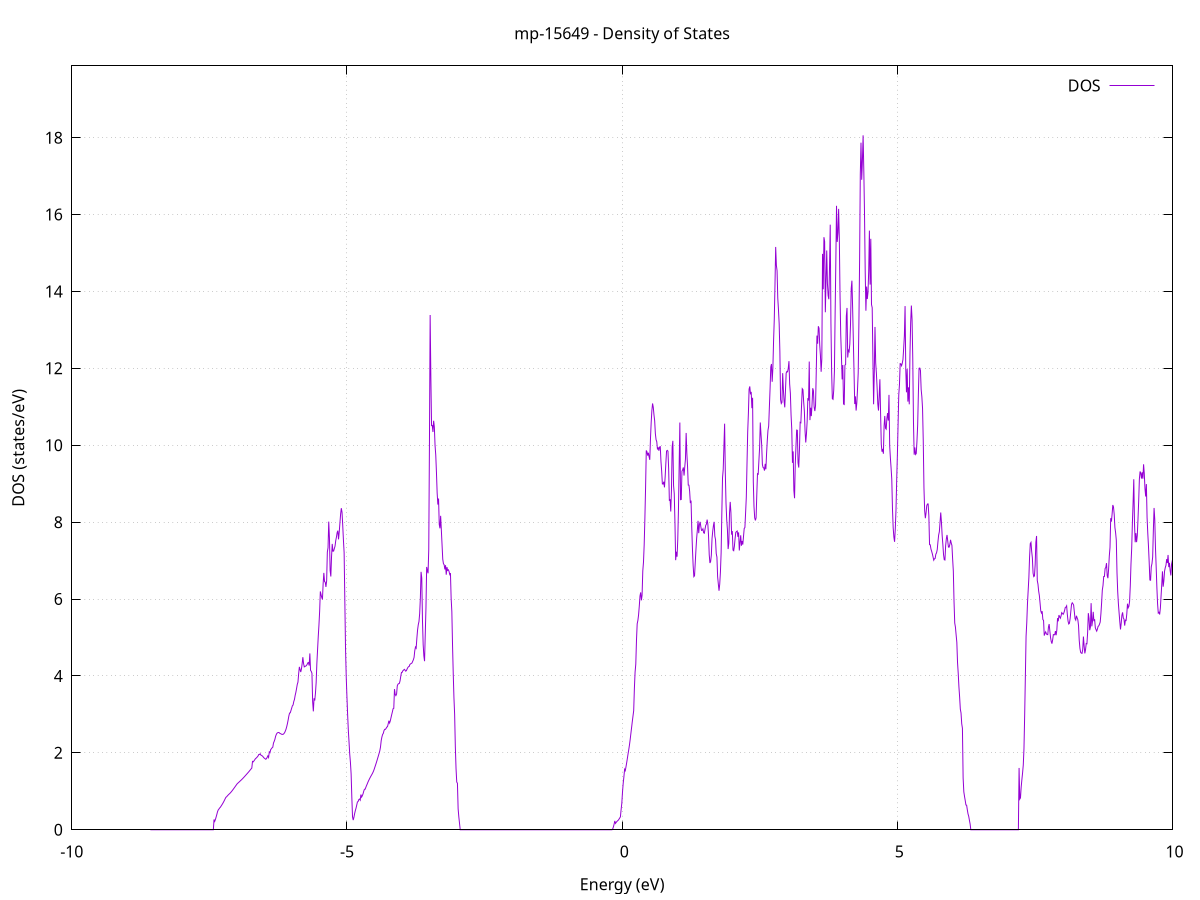 set title 'mp-15649 - Density of States'
set xlabel 'Energy (eV)'
set ylabel 'DOS (states/eV)'
set grid
set xrange [-10:10]
set yrange [0:19.866]
set xzeroaxis lt -1
set terminal png size 800,600
set output 'mp-15649_dos_gnuplot.png'
plot '-' using 1:2 with lines title 'DOS'
-8.572000 0.000000
-8.559300 0.000000
-8.546600 0.000000
-8.533900 0.000000
-8.521200 0.000000
-8.508500 0.000000
-8.495800 0.000000
-8.483100 0.000000
-8.470400 0.000000
-8.457600 0.000000
-8.444900 0.000000
-8.432200 0.000000
-8.419500 0.000000
-8.406800 0.000000
-8.394100 0.000000
-8.381400 0.000000
-8.368700 0.000000
-8.356000 0.000000
-8.343300 0.000000
-8.330600 0.000000
-8.317900 0.000000
-8.305100 0.000000
-8.292400 0.000000
-8.279700 0.000000
-8.267000 0.000000
-8.254300 0.000000
-8.241600 0.000000
-8.228900 0.000000
-8.216200 0.000000
-8.203500 0.000000
-8.190800 0.000000
-8.178100 0.000000
-8.165300 0.000000
-8.152600 0.000000
-8.139900 0.000000
-8.127200 0.000000
-8.114500 0.000000
-8.101800 0.000000
-8.089100 0.000000
-8.076400 0.000000
-8.063700 0.000000
-8.051000 0.000000
-8.038300 0.000000
-8.025500 0.000000
-8.012800 0.000000
-8.000100 0.000000
-7.987400 0.000000
-7.974700 0.000000
-7.962000 0.000000
-7.949300 0.000000
-7.936600 0.000000
-7.923900 0.000000
-7.911200 0.000000
-7.898500 0.000000
-7.885800 0.000000
-7.873000 0.000000
-7.860300 0.000000
-7.847600 0.000000
-7.834900 0.000000
-7.822200 0.000000
-7.809500 0.000000
-7.796800 0.000000
-7.784100 0.000000
-7.771400 0.000000
-7.758700 0.000000
-7.746000 0.000000
-7.733200 0.000000
-7.720500 0.000000
-7.707800 0.000000
-7.695100 0.000000
-7.682400 0.000000
-7.669700 0.000000
-7.657000 0.000000
-7.644300 0.000000
-7.631600 0.000000
-7.618900 0.000000
-7.606200 0.000000
-7.593400 0.000000
-7.580700 0.000000
-7.568000 0.000000
-7.555300 0.000000
-7.542600 0.000000
-7.529900 0.000000
-7.517200 0.000000
-7.504500 0.000000
-7.491800 0.000000
-7.479100 0.000000
-7.466400 0.000000
-7.453700 0.000000
-7.440900 0.000000
-7.428200 0.000000
-7.415500 0.267300
-7.402800 0.220200
-7.390100 0.269400
-7.377400 0.332200
-7.364700 0.398700
-7.352000 0.469000
-7.339300 0.514600
-7.326600 0.538900
-7.313900 0.566100
-7.301100 0.584600
-7.288400 0.613400
-7.275700 0.641500
-7.263000 0.670300
-7.250300 0.701700
-7.237600 0.735400
-7.224900 0.771800
-7.212200 0.809600
-7.199500 0.844500
-7.186800 0.858100
-7.174100 0.880100
-7.161300 0.900200
-7.148600 0.918700
-7.135900 0.935700
-7.123200 0.952900
-7.110500 0.973400
-7.097800 0.994900
-7.085100 1.017900
-7.072400 1.041900
-7.059700 1.066600
-7.047000 1.091700
-7.034300 1.117100
-7.021600 1.142800
-7.008800 1.168500
-6.996100 1.193800
-6.983400 1.211800
-6.970700 1.226900
-6.958000 1.244700
-6.945300 1.262100
-6.932600 1.279100
-6.919900 1.296000
-6.907200 1.313800
-6.894500 1.332500
-6.881800 1.351700
-6.869000 1.371500
-6.856300 1.391700
-6.843600 1.412000
-6.830900 1.432500
-6.818200 1.453000
-6.805500 1.473600
-6.792800 1.494300
-6.780100 1.515600
-6.767400 1.537900
-6.754700 1.560500
-6.742000 1.582700
-6.729200 1.604200
-6.716500 1.776700
-6.703800 1.765600
-6.691100 1.789200
-6.678400 1.814400
-6.665700 1.844100
-6.653000 1.860200
-6.640300 1.877200
-6.627600 1.897900
-6.614900 1.921500
-6.602200 1.958300
-6.589500 1.958400
-6.576700 1.976500
-6.564000 1.941400
-6.551300 1.933000
-6.538600 1.920700
-6.525900 1.902300
-6.513200 1.876500
-6.500500 1.861000
-6.487800 1.846900
-6.475100 1.833600
-6.462400 1.850900
-6.449700 1.884900
-6.436900 1.922000
-6.424200 1.881700
-6.411500 2.025300
-6.398800 2.006500
-6.386100 2.083600
-6.373400 2.107000
-6.360700 2.131900
-6.348000 2.147400
-6.335300 2.255300
-6.322600 2.298600
-6.309900 2.350000
-6.297100 2.427600
-6.284400 2.478100
-6.271700 2.511100
-6.259000 2.524100
-6.246300 2.530700
-6.233600 2.527700
-6.220900 2.509100
-6.208200 2.500700
-6.195500 2.490800
-6.182800 2.481200
-6.170100 2.480300
-6.157400 2.484600
-6.144600 2.502800
-6.131900 2.529000
-6.119200 2.570200
-6.106500 2.620300
-6.093800 2.686600
-6.081100 2.767200
-6.068400 2.859300
-6.055700 2.961400
-6.043000 3.035800
-6.030300 3.041400
-6.017600 3.101400
-6.004800 3.161800
-5.992100 3.223100
-5.979400 3.243800
-5.966700 3.333900
-5.954000 3.390100
-5.941300 3.494900
-5.928600 3.573400
-5.915900 3.672200
-5.903200 3.779800
-5.890500 3.839300
-5.877800 4.059400
-5.865000 4.236100
-5.852300 4.166800
-5.839600 4.102200
-5.826900 4.186000
-5.814200 4.321100
-5.801500 4.488100
-5.788800 4.324800
-5.776100 4.236500
-5.763400 4.252600
-5.750700 4.253100
-5.738000 4.270700
-5.725300 4.295800
-5.712500 4.340600
-5.699800 4.349400
-5.687100 4.270100
-5.674400 4.586200
-5.661700 4.146300
-5.649000 4.119900
-5.636300 4.070600
-5.623600 3.329800
-5.610900 3.079400
-5.598200 3.418500
-5.585500 3.361200
-5.572700 3.549900
-5.560000 3.825900
-5.547300 4.320100
-5.534600 4.671900
-5.521900 5.024000
-5.509200 5.323700
-5.496500 5.682700
-5.483800 6.198300
-5.471100 6.115500
-5.458400 6.043900
-5.445700 5.990100
-5.432900 6.402300
-5.420200 6.680600
-5.407500 6.455300
-5.394800 6.438200
-5.382100 6.315900
-5.369400 6.473400
-5.356700 7.223700
-5.344000 7.334300
-5.331300 8.013900
-5.318600 7.595300
-5.305900 6.741300
-5.293200 6.586800
-5.280400 7.104200
-5.267700 7.433500
-5.255000 7.244900
-5.242300 7.247900
-5.229600 7.312900
-5.216900 7.376400
-5.204200 7.519000
-5.191500 7.609500
-5.178800 7.726600
-5.166100 7.778900
-5.153400 7.552800
-5.140600 7.743500
-5.127900 7.979100
-5.115200 8.214300
-5.102500 8.363600
-5.089800 8.257100
-5.077100 7.915500
-5.064400 7.534600
-5.051700 7.207700
-5.039000 5.967400
-5.026300 4.723800
-5.013600 3.987300
-5.000800 3.464900
-4.988100 2.997100
-4.975400 2.586800
-4.962700 2.286700
-4.950000 1.969200
-4.937300 1.756300
-4.924600 1.456500
-4.911900 0.850400
-4.899200 0.337700
-4.886500 0.251400
-4.873800 0.322100
-4.861100 0.419800
-4.848300 0.498000
-4.835600 0.561600
-4.822900 0.640200
-4.810200 0.722900
-4.797500 0.735700
-4.784800 0.784900
-4.772100 0.799400
-4.759400 0.770600
-4.746700 0.916300
-4.734000 0.850000
-4.721300 0.885800
-4.708500 0.932300
-4.695800 0.999000
-4.683100 1.052600
-4.670400 1.054500
-4.657700 1.102000
-4.645000 1.148300
-4.632300 1.190600
-4.619600 1.236100
-4.606900 1.276500
-4.594200 1.314200
-4.581500 1.350400
-4.568700 1.385200
-4.556000 1.417000
-4.543300 1.449400
-4.530600 1.484600
-4.517900 1.525500
-4.505200 1.574800
-4.492500 1.630500
-4.479800 1.685400
-4.467100 1.742200
-4.454400 1.801400
-4.441700 1.862300
-4.429000 1.924500
-4.416200 1.987900
-4.403500 2.052800
-4.390800 2.152800
-4.378100 2.317900
-4.365400 2.410600
-4.352700 2.478300
-4.340000 2.506100
-4.327300 2.577900
-4.314600 2.611500
-4.301900 2.611800
-4.289200 2.636200
-4.276400 2.670400
-4.263700 2.680600
-4.251000 2.756300
-4.238300 2.835500
-4.225600 2.777400
-4.212900 2.830900
-4.200200 2.913000
-4.187500 2.991500
-4.174800 3.066400
-4.162100 3.148600
-4.149400 3.158200
-4.136600 3.658100
-4.123900 3.521000
-4.111200 3.489300
-4.098500 3.528900
-4.085800 3.743100
-4.073100 3.787000
-4.060400 3.799600
-4.047700 3.807200
-4.035000 3.876100
-4.022300 3.993900
-4.009600 4.092300
-3.996800 4.094300
-3.984100 4.137400
-3.971400 4.150900
-3.958700 4.172000
-3.946000 4.154200
-3.933300 4.125400
-3.920600 4.137500
-3.907900 4.179900
-3.895200 4.216600
-3.882500 4.240600
-3.869800 4.246800
-3.857100 4.297500
-3.844300 4.314400
-3.831600 4.325600
-3.818900 4.337100
-3.806200 4.378800
-3.793500 4.420500
-3.780800 4.482500
-3.768100 4.657300
-3.755400 4.752000
-3.742700 4.724000
-3.730000 4.979600
-3.717300 5.193700
-3.704500 5.332100
-3.691800 5.414300
-3.679100 5.620400
-3.666400 6.027500
-3.653700 6.708200
-3.641000 6.545000
-3.628300 5.454900
-3.615600 4.821300
-3.602900 4.521100
-3.590200 4.384400
-3.577500 5.086200
-3.564700 5.771400
-3.552000 6.834900
-3.539300 6.739200
-3.526600 6.670600
-3.513900 7.289100
-3.501200 10.095800
-3.488500 13.386700
-3.475800 11.779800
-3.463100 10.511700
-3.450400 10.515000
-3.437700 10.344800
-3.425000 10.636800
-3.412200 10.475100
-3.399500 9.992600
-3.386800 9.748400
-3.374100 9.290800
-3.361400 8.762200
-3.348700 8.457400
-3.336000 8.614400
-3.323300 7.940900
-3.310600 7.839700
-3.297900 8.163800
-3.285200 7.795300
-3.272400 7.414300
-3.259700 7.037400
-3.247000 6.918700
-3.234300 6.894100
-3.221600 6.772200
-3.208900 6.880000
-3.196200 6.633800
-3.183500 6.831000
-3.170800 6.745000
-3.158100 6.761600
-3.145400 6.719800
-3.132600 6.639500
-3.119900 6.674200
-3.107200 6.022400
-3.094500 5.674600
-3.081800 4.796500
-3.069100 4.065500
-3.056400 3.437000
-3.043700 3.004100
-3.031000 2.162800
-3.018300 1.592700
-3.005600 1.242700
-2.992900 1.208800
-2.980100 0.544400
-2.967400 0.334300
-2.954700 0.164500
-2.942000 0.000000
-2.929300 0.000000
-2.916600 0.000000
-2.903900 0.000000
-2.891200 0.000000
-2.878500 0.000000
-2.865800 0.000000
-2.853100 0.000000
-2.840300 0.000000
-2.827600 0.000000
-2.814900 0.000000
-2.802200 0.000000
-2.789500 0.000000
-2.776800 0.000000
-2.764100 0.000000
-2.751400 0.000000
-2.738700 0.000000
-2.726000 0.000000
-2.713300 0.000000
-2.700500 0.000000
-2.687800 0.000000
-2.675100 0.000000
-2.662400 0.000000
-2.649700 0.000000
-2.637000 0.000000
-2.624300 0.000000
-2.611600 0.000000
-2.598900 0.000000
-2.586200 0.000000
-2.573500 0.000000
-2.560800 0.000000
-2.548000 0.000000
-2.535300 0.000000
-2.522600 0.000000
-2.509900 0.000000
-2.497200 0.000000
-2.484500 0.000000
-2.471800 0.000000
-2.459100 0.000000
-2.446400 0.000000
-2.433700 0.000000
-2.421000 0.000000
-2.408200 0.000000
-2.395500 0.000000
-2.382800 0.000000
-2.370100 0.000000
-2.357400 0.000000
-2.344700 0.000000
-2.332000 0.000000
-2.319300 0.000000
-2.306600 0.000000
-2.293900 0.000000
-2.281200 0.000000
-2.268400 0.000000
-2.255700 0.000000
-2.243000 0.000000
-2.230300 0.000000
-2.217600 0.000000
-2.204900 0.000000
-2.192200 0.000000
-2.179500 0.000000
-2.166800 0.000000
-2.154100 0.000000
-2.141400 0.000000
-2.128700 0.000000
-2.115900 0.000000
-2.103200 0.000000
-2.090500 0.000000
-2.077800 0.000000
-2.065100 0.000000
-2.052400 0.000000
-2.039700 0.000000
-2.027000 0.000000
-2.014300 0.000000
-2.001600 0.000000
-1.988900 0.000000
-1.976100 0.000000
-1.963400 0.000000
-1.950700 0.000000
-1.938000 0.000000
-1.925300 0.000000
-1.912600 0.000000
-1.899900 0.000000
-1.887200 0.000000
-1.874500 0.000000
-1.861800 0.000000
-1.849100 0.000000
-1.836300 0.000000
-1.823600 0.000000
-1.810900 0.000000
-1.798200 0.000000
-1.785500 0.000000
-1.772800 0.000000
-1.760100 0.000000
-1.747400 0.000000
-1.734700 0.000000
-1.722000 0.000000
-1.709300 0.000000
-1.696600 0.000000
-1.683800 0.000000
-1.671100 0.000000
-1.658400 0.000000
-1.645700 0.000000
-1.633000 0.000000
-1.620300 0.000000
-1.607600 0.000000
-1.594900 0.000000
-1.582200 0.000000
-1.569500 0.000000
-1.556800 0.000000
-1.544000 0.000000
-1.531300 0.000000
-1.518600 0.000000
-1.505900 0.000000
-1.493200 0.000000
-1.480500 0.000000
-1.467800 0.000000
-1.455100 0.000000
-1.442400 0.000000
-1.429700 0.000000
-1.417000 0.000000
-1.404200 0.000000
-1.391500 0.000000
-1.378800 0.000000
-1.366100 0.000000
-1.353400 0.000000
-1.340700 0.000000
-1.328000 0.000000
-1.315300 0.000000
-1.302600 0.000000
-1.289900 0.000000
-1.277200 0.000000
-1.264500 0.000000
-1.251700 0.000000
-1.239000 0.000000
-1.226300 0.000000
-1.213600 0.000000
-1.200900 0.000000
-1.188200 0.000000
-1.175500 0.000000
-1.162800 0.000000
-1.150100 0.000000
-1.137400 0.000000
-1.124700 0.000000
-1.111900 0.000000
-1.099200 0.000000
-1.086500 0.000000
-1.073800 0.000000
-1.061100 0.000000
-1.048400 0.000000
-1.035700 0.000000
-1.023000 0.000000
-1.010300 0.000000
-0.997600 0.000000
-0.984900 0.000000
-0.972100 0.000000
-0.959400 0.000000
-0.946700 0.000000
-0.934000 0.000000
-0.921300 0.000000
-0.908600 0.000000
-0.895900 0.000000
-0.883200 0.000000
-0.870500 0.000000
-0.857800 0.000000
-0.845100 0.000000
-0.832400 0.000000
-0.819600 0.000000
-0.806900 0.000000
-0.794200 0.000000
-0.781500 0.000000
-0.768800 0.000000
-0.756100 0.000000
-0.743400 0.000000
-0.730700 0.000000
-0.718000 0.000000
-0.705300 0.000000
-0.692600 0.000000
-0.679800 0.000000
-0.667100 0.000000
-0.654400 0.000000
-0.641700 0.000000
-0.629000 0.000000
-0.616300 0.000000
-0.603600 0.000000
-0.590900 0.000000
-0.578200 0.000000
-0.565500 0.000000
-0.552800 0.000000
-0.540000 0.000000
-0.527300 0.000000
-0.514600 0.000000
-0.501900 0.000000
-0.489200 0.000000
-0.476500 0.000000
-0.463800 0.000000
-0.451100 0.000000
-0.438400 0.000000
-0.425700 0.000000
-0.413000 0.000000
-0.400300 0.000000
-0.387500 0.000000
-0.374800 0.000000
-0.362100 0.000000
-0.349400 0.000000
-0.336700 0.000000
-0.324000 0.000000
-0.311300 0.000000
-0.298600 0.000000
-0.285900 0.000000
-0.273200 0.000000
-0.260500 0.000000
-0.247700 0.000000
-0.235000 0.000000
-0.222300 0.000000
-0.209600 0.000000
-0.196900 0.000000
-0.184200 0.000000
-0.171500 0.022200
-0.158800 0.076100
-0.146100 0.145300
-0.133400 0.229900
-0.120700 0.166400
-0.107900 0.192900
-0.095200 0.216400
-0.082500 0.234400
-0.069800 0.249500
-0.057100 0.276600
-0.044400 0.305400
-0.031700 0.336000
-0.019000 0.521300
-0.006300 0.686600
0.006400 0.978500
0.019100 1.209100
0.031800 1.375000
0.044600 1.572900
0.057300 1.539000
0.070000 1.640000
0.082700 1.746500
0.095400 1.862100
0.108100 1.980100
0.120800 2.089500
0.133500 2.210300
0.146200 2.350600
0.158900 2.506800
0.171600 2.656500
0.184400 2.812900
0.197100 2.956900
0.209800 3.098400
0.222500 3.681000
0.235200 4.101100
0.247900 4.308200
0.260600 4.934200
0.273300 5.357100
0.286000 5.444800
0.298700 5.590000
0.311400 5.815200
0.324200 6.078100
0.336900 6.173200
0.349600 5.967100
0.362300 6.099300
0.375000 6.728800
0.387700 6.958100
0.400400 7.411000
0.413100 8.097600
0.425800 8.896700
0.438500 9.864600
0.451200 9.829100
0.463900 9.730900
0.476700 9.804400
0.489400 9.702100
0.502100 9.620400
0.514800 10.175600
0.527500 10.589500
0.540200 10.902200
0.552900 11.087000
0.565600 10.988300
0.578300 10.792200
0.591000 10.634400
0.603700 10.299300
0.616500 10.143900
0.629200 10.091900
0.641900 9.889600
0.654600 9.946900
0.667300 9.857900
0.680000 9.954500
0.692700 9.962200
0.705400 9.577200
0.718100 9.326900
0.730800 8.994400
0.743500 8.991100
0.756300 9.051000
0.769000 8.904400
0.781700 9.184100
0.794400 9.540800
0.807100 9.848400
0.819800 9.866300
0.832500 9.846200
0.845200 9.376900
0.857900 8.555300
0.870600 8.597300
0.883300 8.276100
0.896000 8.830600
0.908800 9.960600
0.921500 10.115200
0.934200 8.953100
0.946900 8.740500
0.959600 7.980800
0.972300 7.010800
0.985000 7.230600
0.997700 7.102100
1.010400 7.536300
1.023100 8.319500
1.035800 9.469200
1.048600 10.590600
1.061300 8.584700
1.074000 8.589800
1.086700 9.325900
1.099400 9.359700
1.112100 9.423000
1.124800 9.212100
1.137500 9.433000
1.150200 9.638800
1.162900 10.319700
1.175600 9.795800
1.188400 9.444800
1.201100 8.965000
1.213800 8.961600
1.226500 8.801600
1.239200 8.496100
1.251900 8.560000
1.264600 7.864900
1.277300 7.302700
1.290000 6.870600
1.302700 6.582700
1.315400 6.605000
1.328100 6.939700
1.340900 7.281300
1.353600 7.577800
1.366300 7.791700
1.379000 8.033600
1.391700 7.713100
1.404400 7.938100
1.417100 8.007500
1.429800 7.882900
1.442500 7.785200
1.455200 7.790900
1.467900 7.825300
1.480700 7.724000
1.493400 7.712200
1.506100 7.819300
1.518800 7.916900
1.531500 7.950200
1.544200 8.065300
1.556900 7.952400
1.569600 7.652900
1.582300 7.154400
1.595000 6.937600
1.607700 6.975700
1.620500 7.138200
1.633200 7.570500
1.645900 7.765700
1.658600 7.909700
1.671300 8.008300
1.684000 7.636400
1.696700 7.546500
1.709400 7.184300
1.722100 7.092000
1.734800 6.581600
1.747500 6.395400
1.760200 6.215700
1.773000 6.387100
1.785700 6.704200
1.798400 7.200900
1.811100 8.214600
1.823800 9.154100
1.836500 9.369400
1.849200 9.977200
1.861900 10.561200
1.874600 9.290300
1.887300 8.491000
1.900000 8.064900
1.912800 7.811800
1.925500 7.300400
1.938200 7.451300
1.950900 8.231800
1.963600 8.527200
1.976300 8.253700
1.989000 7.675200
2.001700 7.766800
2.014400 7.273800
2.027100 7.257300
2.039800 7.380800
2.052600 7.583200
2.065300 7.735200
2.078000 7.755500
2.090700 7.769600
2.103400 7.619400
2.116100 7.733800
2.128800 7.263600
2.141500 7.473500
2.154200 7.657300
2.166900 7.386800
2.179600 7.510200
2.192300 7.417200
2.205100 7.626600
2.217800 7.835400
2.230500 7.860600
2.243200 8.244400
2.255900 8.645500
2.268600 9.509600
2.281300 10.343900
2.294000 10.831300
2.306700 11.460700
2.319400 11.529900
2.332100 11.323500
2.344900 11.387200
2.357600 10.964300
2.370300 11.234900
2.383000 9.058200
2.395700 8.407600
2.408400 8.112100
2.421100 8.044900
2.433800 8.112800
2.446500 8.715700
2.459200 9.259100
2.471900 9.247100
2.484700 9.592800
2.497400 9.938300
2.510100 10.592100
2.522800 10.286000
2.535500 10.012200
2.548200 9.496000
2.560900 9.421100
2.573600 9.410300
2.586300 9.340700
2.599000 9.516700
2.611700 9.375600
2.624400 9.782000
2.637200 10.124300
2.649900 10.390500
2.662600 10.499200
2.675300 10.993700
2.688000 11.476200
2.700700 12.034300
2.713400 12.112900
2.726100 11.651000
2.738800 12.007500
2.751500 12.715400
2.764200 13.271000
2.777000 14.162400
2.789700 15.157200
2.802400 14.679600
2.815100 14.537800
2.827800 13.828400
2.840500 13.524700
2.853200 13.157000
2.865900 12.436800
2.878600 11.184700
2.891300 11.084800
2.904000 11.116200
2.916800 11.875600
2.929500 11.449700
2.942200 11.151100
2.954900 10.985900
2.967600 11.419800
2.980300 11.875500
2.993000 11.919300
3.005700 11.909300
3.018400 12.004200
3.031100 12.187500
3.043800 11.590900
3.056600 11.353400
3.069300 10.788200
3.082000 10.417900
3.094700 9.542600
3.107400 9.840200
3.120100 8.827200
3.132800 8.622100
3.145500 9.510000
3.158200 9.959700
3.170900 10.394600
3.183600 10.389000
3.196300 9.542200
3.209100 9.420100
3.221800 9.898500
3.234500 10.596100
3.247200 10.585200
3.259900 11.033100
3.272600 11.470900
3.285300 11.445600
3.298000 11.133900
3.310700 10.888600
3.323400 10.373200
3.336100 10.072100
3.348900 10.294000
3.361600 10.620400
3.374300 11.224900
3.387000 11.162500
3.399700 12.177600
3.412400 10.654000
3.425100 10.975400
3.437800 10.758300
3.450500 11.065600
3.463200 11.483000
3.475900 11.414900
3.488700 10.992600
3.501400 10.889800
3.514100 11.033900
3.526800 11.896500
3.539500 12.850800
3.552200 12.641400
3.564900 13.094700
3.577600 13.040800
3.590300 12.607600
3.603000 12.332600
3.615700 11.911600
3.628400 12.250100
3.641200 14.977200
3.653900 14.057100
3.666600 15.410900
3.679300 15.296200
3.692000 13.458100
3.704700 14.285100
3.717400 15.065900
3.730100 14.208500
3.742800 13.892800
3.755500 13.797400
3.768200 14.619300
3.781000 15.736400
3.793700 13.186700
3.806400 11.908100
3.819100 11.212500
3.831800 11.195000
3.844500 11.433200
3.857200 11.934000
3.869900 13.437500
3.882600 14.746600
3.895300 16.227000
3.908000 15.288100
3.920800 15.523100
3.933500 16.147100
3.946200 15.374400
3.958900 13.916200
3.971600 12.877200
3.984300 12.331000
3.997000 11.712800
4.009700 12.086500
4.022400 11.072300
4.035100 11.060600
4.047800 12.082500
4.060500 12.098400
4.073300 13.360600
4.086000 13.571100
4.098700 12.281400
4.111400 12.470200
4.124100 12.436000
4.136800 12.631100
4.149500 13.149200
4.162200 14.072200
4.174900 14.280200
4.187600 13.589600
4.200300 12.764500
4.213100 11.920700
4.225800 11.072300
4.238500 11.270700
4.251200 10.901400
4.263900 11.097300
4.276600 11.445900
4.289300 11.883600
4.302000 13.201400
4.314700 14.815000
4.327400 17.053900
4.340100 17.869000
4.352900 16.903900
4.365600 17.394300
4.378300 18.060200
4.391000 17.149200
4.403700 16.042600
4.416400 14.528200
4.429100 13.498400
4.441800 14.127700
4.454500 13.802300
4.467200 13.975200
4.479900 14.523900
4.492600 15.582000
4.505400 14.178000
4.518100 15.368700
4.530800 13.661100
4.543500 13.574800
4.556200 12.268000
4.568900 11.065400
4.581600 11.898400
4.594300 13.076300
4.607000 12.140300
4.619700 11.874000
4.632400 11.505900
4.645200 11.076200
4.657900 10.902800
4.670600 11.295400
4.683300 11.715500
4.696000 10.821600
4.708700 10.024400
4.721400 9.832100
4.734100 9.904300
4.746800 9.779300
4.759500 10.500600
4.772200 10.761800
4.785000 10.443000
4.797700 10.419200
4.810400 10.701300
4.823100 10.837300
4.835800 10.641300
4.848500 11.309300
4.861200 9.984300
4.873900 9.671000
4.886600 9.410300
4.899300 9.115500
4.912000 8.343800
4.924700 7.852900
4.937500 7.611300
4.950200 7.488900
4.962900 7.822900
4.975600 8.306300
4.988300 9.078900
5.001000 9.739600
5.013700 10.538500
5.026400 11.313000
5.039100 11.581700
5.051800 12.122900
5.064500 12.116100
5.077300 12.067900
5.090000 12.133500
5.102700 12.229200
5.115400 12.521600
5.128100 12.847800
5.140800 13.619700
5.153500 11.975600
5.166200 11.377200
5.178900 11.986400
5.191600 11.134700
5.204300 11.505900
5.217100 11.064900
5.229800 12.366200
5.242500 13.184700
5.255200 13.632700
5.267900 13.271600
5.280600 12.262500
5.293300 10.612500
5.306000 9.754900
5.318700 9.942300
5.331400 9.760600
5.344100 9.784400
5.356800 10.104900
5.369600 10.525600
5.382300 11.328500
5.395000 12.001400
5.407700 12.007500
5.420400 11.946600
5.433100 11.450600
5.445800 11.261900
5.458500 10.954600
5.471200 10.118000
5.483900 8.899800
5.496600 8.296500
5.509400 8.102800
5.522100 8.241100
5.534800 8.428300
5.547500 8.472900
5.560200 8.473300
5.572900 8.161300
5.585600 7.415600
5.598300 7.411900
5.611000 7.302000
5.623700 7.243000
5.636400 7.175300
5.649200 7.095000
5.661900 7.010900
5.674600 7.047100
5.687300 7.056300
5.700000 7.167600
5.712700 7.201000
5.725400 7.287200
5.738100 7.489100
5.750800 7.664200
5.763500 7.750800
5.776200 7.992500
5.788900 8.250300
5.801700 7.998600
5.814400 7.658500
5.827100 7.424900
5.839800 7.155600
5.852500 7.023500
5.865200 7.015400
5.877900 7.386400
5.890600 7.567400
5.903300 7.666800
5.916000 7.512900
5.928700 7.351800
5.941500 7.350100
5.954200 7.420200
5.966900 7.540400
5.979600 7.455800
5.992300 7.394000
6.005000 7.041500
6.017700 6.729500
6.030400 5.937700
6.043100 5.377600
6.055800 5.269500
6.068500 5.066800
6.081300 4.876400
6.094000 4.352900
6.106700 4.065100
6.119400 3.714300
6.132100 3.450600
6.144800 3.138000
6.157500 3.037300
6.170200 2.757800
6.182900 2.639600
6.195600 1.346500
6.208300 0.986900
6.221000 0.867500
6.233800 0.760800
6.246500 0.645200
6.259200 0.638600
6.271900 0.518600
6.284600 0.413500
6.297300 0.350400
6.310000 0.245900
6.322700 0.150700
6.335400 0.000000
6.348100 0.000000
6.360800 0.000000
6.373600 0.000000
6.386300 0.000000
6.399000 0.000000
6.411700 0.000000
6.424400 0.000000
6.437100 0.000000
6.449800 0.000000
6.462500 0.000000
6.475200 0.000000
6.487900 0.000000
6.500600 0.000000
6.513400 0.000000
6.526100 0.000000
6.538800 0.000000
6.551500 0.000000
6.564200 0.000000
6.576900 0.000000
6.589600 0.000000
6.602300 0.000000
6.615000 0.000000
6.627700 0.000000
6.640400 0.000000
6.653100 0.000000
6.665900 0.000000
6.678600 0.000000
6.691300 0.000000
6.704000 0.000000
6.716700 0.000000
6.729400 0.000000
6.742100 0.000000
6.754800 0.000000
6.767500 0.000000
6.780200 0.000000
6.792900 0.000000
6.805700 0.000000
6.818400 0.000000
6.831100 0.000000
6.843800 0.000000
6.856500 0.000000
6.869200 0.000000
6.881900 0.000000
6.894600 0.000000
6.907300 0.000000
6.920000 0.000000
6.932700 0.000000
6.945500 0.000000
6.958200 0.000000
6.970900 0.000000
6.983600 0.000000
6.996300 0.000000
7.009000 0.000000
7.021700 0.000000
7.034400 0.000000
7.047100 0.000000
7.059800 0.000000
7.072500 0.000000
7.085200 0.000000
7.098000 0.000000
7.110700 0.000000
7.123400 0.000000
7.136100 0.000000
7.148800 0.000000
7.161500 0.000000
7.174200 0.000000
7.186900 0.000000
7.199600 0.000000
7.212300 1.607500
7.225000 0.797900
7.237800 0.829200
7.250500 1.109100
7.263200 1.302700
7.275900 1.479500
7.288600 1.683300
7.301300 2.112400
7.314000 2.986600
7.326700 3.999800
7.339400 5.032300
7.352100 5.385600
7.364800 5.882100
7.377600 6.223300
7.390300 6.560900
7.403000 7.092400
7.415700 7.442300
7.428400 7.473900
7.441100 7.242700
7.453800 7.072400
7.466500 6.675300
7.479200 6.583600
7.491900 6.602500
7.504600 6.894200
7.517300 7.477300
7.530100 7.641100
7.542800 6.481700
7.555500 6.388100
7.568200 6.206300
7.580900 6.090200
7.593600 5.896100
7.606300 5.693200
7.619000 5.637300
7.631700 5.683800
7.644400 5.468900
7.657100 5.443600
7.669900 5.050000
7.682600 5.108000
7.695300 5.147100
7.708000 5.097100
7.720700 5.077500
7.733400 5.073900
7.746100 5.270300
7.758800 5.349800
7.771500 5.167700
7.784200 4.996900
7.796900 4.894700
7.809700 4.840600
7.822400 4.941100
7.835100 5.075600
7.847800 5.072400
7.860500 5.072000
7.873200 5.167700
7.885900 5.060800
7.898600 5.198700
7.911300 5.503600
7.924000 5.422300
7.936700 5.583800
7.949400 5.537400
7.962200 5.502200
7.974900 5.560200
7.987600 5.646900
8.000300 5.625400
8.013000 5.603000
8.025700 5.639600
8.038400 5.697400
8.051100 5.778800
8.063800 5.789700
8.076500 5.823800
8.089200 5.597200
8.102000 5.426800
8.114700 5.352000
8.127400 5.370200
8.140100 5.496400
8.152800 5.683300
8.165500 5.862500
8.178200 5.903300
8.190900 5.877900
8.203600 5.843000
8.216300 5.666300
8.229000 5.490300
8.241800 5.454200
8.254500 5.565600
8.267200 5.510300
8.279900 5.463000
8.292600 5.308500
8.305300 4.928400
8.318000 4.720300
8.330700 4.616000
8.343400 4.593600
8.356100 4.588300
8.368800 4.685900
8.381500 5.024600
8.394300 4.781600
8.407000 4.587000
8.419700 4.682700
8.432400 4.843200
8.445100 4.837200
8.457800 5.124600
8.470500 5.633600
8.483200 5.499000
8.495900 5.189900
8.508600 5.269800
8.521300 5.894000
8.534100 5.290500
8.546800 5.424300
8.559500 5.667900
8.572200 5.426400
8.584900 5.475400
8.597600 5.255700
8.610300 5.203700
8.623000 5.166000
8.635700 5.218900
8.648400 5.290000
8.661100 5.304500
8.673900 5.348400
8.686600 5.403100
8.699300 5.619600
8.712000 5.902100
8.724700 6.232500
8.737400 6.353600
8.750100 6.585900
8.762800 6.586500
8.775500 6.793900
8.788200 6.821800
8.800900 6.934800
8.813600 6.608900
8.826400 6.543200
8.839100 6.780800
8.851800 7.120400
8.864500 7.343400
8.877200 8.102400
8.889900 8.013800
8.902600 8.210600
8.915300 8.446100
8.928000 8.395400
8.940700 8.203300
8.953400 7.863700
8.966200 7.726500
8.978900 7.531900
8.991600 6.685600
9.004300 6.194200
9.017000 5.878300
9.029700 5.641900
9.042400 5.410200
9.055100 5.210000
9.067800 5.368500
9.080500 5.578500
9.093200 5.653700
9.106000 5.509600
9.118700 5.478000
9.131400 5.309800
9.144100 5.451300
9.156800 5.442300
9.169500 5.613000
9.182200 5.879200
9.194900 5.773900
9.207600 5.810600
9.220300 5.941400
9.233000 6.343800
9.245700 6.911500
9.258500 7.316500
9.271200 7.976000
9.283900 8.504300
9.296600 9.115900
9.309300 7.981900
9.322000 7.477000
9.334700 7.714300
9.347400 7.479700
9.360100 7.649500
9.372800 8.067100
9.385500 8.544900
9.398300 9.123700
9.411000 9.318600
9.423700 9.276400
9.436400 9.133800
9.449100 9.295300
9.461800 9.129200
9.474500 9.504500
9.487200 9.265500
9.499900 8.870200
9.512600 8.666900
9.525300 8.989500
9.538100 8.117600
9.550800 7.716600
9.563500 7.376400
9.576200 6.963400
9.588900 6.495900
9.601600 6.489800
9.614300 6.838300
9.627000 6.921800
9.639700 7.093900
9.652400 7.793900
9.665100 8.368600
9.677800 8.071200
9.690600 7.336600
9.703300 6.837700
9.716000 6.309800
9.728700 5.881600
9.741400 5.637200
9.754100 5.654300
9.766800 5.598900
9.779500 5.763200
9.792200 6.076800
9.804900 6.382700
9.817600 6.719800
9.830400 6.321400
9.843100 6.475700
9.855800 6.725300
9.868500 6.817700
9.881200 6.876900
9.893900 7.038000
9.906600 6.936700
9.919300 7.146700
9.932000 6.831100
9.944700 6.941300
9.957400 6.738000
9.970200 6.614400
9.982900 6.906700
9.995600 6.993700
10.008300 7.084900
10.021000 7.241500
10.033700 7.034800
10.046400 6.884000
10.059100 6.949700
10.071800 6.852100
10.084500 6.911400
10.097200 6.983000
10.110000 6.957500
10.122700 7.266200
10.135400 6.575500
10.148100 6.266300
10.160800 6.190700
10.173500 6.156000
10.186200 6.191500
10.198900 5.887200
10.211600 6.114800
10.224300 6.047900
10.237000 6.052100
10.249700 6.074500
10.262500 6.077200
10.275200 6.191600
10.287900 6.249100
10.300600 5.907600
10.313300 5.643000
10.326000 5.673200
10.338700 5.485000
10.351400 5.352000
10.364100 5.187300
10.376800 5.327900
10.389500 6.314700
10.402300 5.965100
10.415000 6.187800
10.427700 6.188500
10.440400 6.001100
10.453100 5.921500
10.465800 5.790600
10.478500 5.606200
10.491200 5.536200
10.503900 5.554400
10.516600 5.550800
10.529300 5.458700
10.542100 5.309700
10.554800 5.270400
10.567500 5.242600
10.580200 5.281200
10.592900 5.383100
10.605600 5.348400
10.618300 5.412600
10.631000 5.490000
10.643700 5.581100
10.656400 5.722800
10.669100 5.962200
10.681800 6.220700
10.694600 6.488800
10.707300 6.246800
10.720000 6.271000
10.732700 6.324700
10.745400 6.388600
10.758100 6.709900
10.770800 6.762000
10.783500 6.701000
10.796200 6.814700
10.808900 6.859400
10.821600 6.388500
10.834400 6.748400
10.847100 6.116600
10.859800 6.059300
10.872500 6.023300
10.885200 6.116400
10.897900 6.209900
10.910600 6.438300
10.923300 6.449400
10.936000 6.470000
10.948700 6.495500
10.961400 6.513600
10.974200 6.432900
10.986900 6.395000
10.999600 6.499200
11.012300 6.480800
11.025000 6.564300
11.037700 6.748400
11.050400 6.871300
11.063100 6.951300
11.075800 7.040700
11.088500 7.023100
11.101200 6.885800
11.113900 6.768500
11.126700 6.715700
11.139400 6.565400
11.152100 6.817900
11.164800 6.446200
11.177500 6.709600
11.190200 7.175700
11.202900 7.393200
11.215600 7.550500
11.228300 7.356800
11.241000 7.108500
11.253700 7.226400
11.266500 7.468500
11.279200 7.467200
11.291900 7.667600
11.304600 7.614700
11.317300 7.813200
11.330000 7.939900
11.342700 7.437300
11.355400 7.201600
11.368100 6.982600
11.380800 6.862300
11.393500 6.822400
11.406300 6.856700
11.419000 6.877800
11.431700 7.162200
11.444400 7.227400
11.457100 7.670200
11.469800 7.498600
11.482500 7.298800
11.495200 7.178200
11.507900 7.091000
11.520600 7.093800
11.533300 6.954700
11.546000 6.066300
11.558800 5.825800
11.571500 5.610300
11.584200 5.129700
11.596900 4.850400
11.609600 4.632100
11.622300 4.462100
11.635000 4.415100
11.647700 4.397500
11.660400 4.675100
11.673100 4.444000
11.685800 4.147300
11.698600 4.269600
11.711300 4.421800
11.724000 4.410000
11.736700 4.346600
11.749400 4.334100
11.762100 4.139700
11.774800 4.243000
11.787500 4.637000
11.800200 4.394200
11.812900 4.073200
11.825600 3.391900
11.838400 3.064600
11.851100 2.952400
11.863800 2.791100
11.876500 2.652300
11.889200 2.600000
11.901900 2.522800
11.914600 2.450400
11.927300 2.318300
11.940000 2.047100
11.952700 1.875400
11.965400 1.768200
11.978100 1.804200
11.990900 1.803400
12.003600 1.814000
12.016300 1.825400
12.029000 1.833300
12.041700 1.848000
12.054400 1.873300
12.067100 1.951100
12.079800 1.993800
12.092500 2.033900
12.105200 2.068200
12.117900 2.158900
12.130700 2.137200
12.143400 2.280600
12.156100 2.230700
12.168800 2.112200
12.181500 2.063000
12.194200 2.090300
12.206900 2.116300
12.219600 2.132400
12.232300 2.185400
12.245000 2.232300
12.257700 2.286400
12.270500 2.302900
12.283200 2.313400
12.295900 2.332800
12.308600 2.349100
12.321300 2.351800
12.334000 2.351500
12.346700 2.362200
12.359400 2.374400
12.372100 2.387000
12.384800 2.399400
12.397500 2.418900
12.410200 2.475000
12.423000 2.518900
12.435700 2.573700
12.448400 2.636600
12.461100 2.706400
12.473800 2.783200
12.486500 2.844800
12.499200 3.009400
12.511900 3.048400
12.524600 2.974500
12.537300 3.009700
12.550000 2.999900
12.562800 3.023700
12.575500 3.160300
12.588200 3.158200
12.600900 3.148400
12.613600 3.126700
12.626300 3.256500
12.639000 3.296900
12.651700 3.337600
12.664400 3.370500
12.677100 3.391200
12.689800 3.418900
12.702600 3.508600
12.715300 3.626800
12.728000 4.006100
12.740700 3.892000
12.753400 3.810300
12.766100 3.771300
12.778800 3.789800
12.791500 3.810000
12.804200 3.725200
12.816900 3.721500
12.829600 3.718000
12.842300 3.761900
12.855100 3.835100
12.867800 3.958100
12.880500 4.179100
12.893200 4.175400
12.905900 4.184400
12.918600 4.283100
12.931300 4.412000
12.944000 4.547700
12.956700 4.604800
12.969400 4.662100
12.982100 4.739300
12.994900 4.812600
13.007600 4.886900
13.020300 4.942500
13.033000 4.963300
13.045700 4.869300
13.058400 4.844800
13.071100 4.835700
13.083800 4.798500
13.096500 4.677200
13.109200 4.573800
13.121900 4.540400
13.134700 4.676100
13.147400 4.766500
13.160100 4.822000
13.172800 5.047200
13.185500 5.257800
13.198200 5.466700
13.210900 5.720900
13.223600 5.945200
13.236300 6.212700
13.249000 6.247300
13.261700 6.316900
13.274400 6.350000
13.287200 6.326300
13.299900 6.302100
13.312600 6.407600
13.325300 6.531500
13.338000 6.738600
13.350700 6.674500
13.363400 6.538300
13.376100 6.403600
13.388800 6.338300
13.401500 6.096200
13.414200 5.887000
13.427000 5.775800
13.439700 5.747600
13.452400 5.774200
13.465100 5.399500
13.477800 5.224300
13.490500 5.156700
13.503200 4.947900
13.515900 4.788700
13.528600 4.694300
13.541300 4.739700
13.554000 4.753400
13.566800 4.723900
13.579500 4.749300
13.592200 4.735000
13.604900 4.750100
13.617600 4.832100
13.630300 5.510900
13.643000 5.835600
13.655700 6.027800
13.668400 6.053700
13.681100 6.040400
13.693800 6.004200
13.706500 5.701100
13.719300 5.805300
13.732000 5.958100
13.744700 6.076700
13.757400 6.463500
13.770100 5.909900
13.782800 5.802000
13.795500 5.696900
13.808200 5.498200
13.820900 5.447000
13.833600 5.430400
13.846300 5.377200
13.859100 5.340800
13.871800 5.269300
13.884500 5.260100
13.897200 5.316800
13.909900 5.355400
13.922600 5.437600
13.935300 5.353100
13.948000 5.417900
13.960700 5.468700
13.973400 5.518500
13.986100 5.585500
13.998900 5.819100
14.011600 5.868400
14.024300 5.755600
14.037000 5.981900
14.049700 5.848100
14.062400 5.975100
14.075100 5.741800
14.087800 5.662300
14.100500 5.669500
14.113200 5.620500
14.125900 5.652000
14.138600 5.640000
14.151400 5.615200
14.164100 5.644100
14.176800 5.655000
14.189500 5.664400
14.202200 5.691900
14.214900 5.745400
14.227600 5.827400
14.240300 5.909100
14.253000 5.891100
14.265700 6.513700
14.278400 5.674700
14.291200 5.652000
14.303900 5.719100
14.316600 5.864400
14.329300 6.465900
14.342000 6.124700
14.354700 5.830200
14.367400 5.718800
14.380100 5.501100
14.392800 5.589000
14.405500 5.522200
14.418200 5.827900
14.431000 5.376300
14.443700 5.314500
14.456400 5.335300
14.469100 5.373800
14.481800 5.449800
14.494500 5.680300
14.507200 5.822700
14.519900 6.112700
14.532600 6.331300
14.545300 6.152600
14.558000 6.181000
14.570700 6.199600
14.583500 6.184500
14.596200 6.168400
14.608900 5.788700
14.621600 5.652000
14.634300 5.560700
14.647000 5.401900
14.659700 5.293600
14.672400 5.156700
14.685100 4.923300
14.697800 4.911700
14.710500 5.057600
14.723300 5.053000
14.736000 4.990200
14.748700 5.090900
14.761400 4.950300
14.774100 5.031900
14.786800 5.274000
14.799500 5.590400
14.812200 6.017000
14.824900 6.288500
14.837600 6.795400
14.850300 7.193000
14.863100 7.544900
14.875800 7.592200
14.888500 7.047200
14.901200 6.587500
14.913900 6.316500
14.926600 6.254300
14.939300 6.002700
14.952000 5.628200
14.964700 5.169300
14.977400 4.816700
14.990100 4.548900
15.002800 4.437900
15.015600 4.816700
15.028300 4.369300
15.041000 4.138100
15.053700 3.888700
15.066400 3.686400
15.079100 3.527700
15.091800 3.365400
15.104500 3.280100
15.117200 3.279600
15.129900 3.124100
15.142600 3.010400
15.155400 3.182000
15.168100 3.057000
15.180800 2.899800
15.193500 2.780100
15.206200 2.638000
15.218900 2.534900
15.231600 2.380800
15.244300 2.041300
15.257000 1.836100
15.269700 1.558800
15.282400 1.329000
15.295200 1.228600
15.307900 1.143500
15.320600 1.074000
15.333300 0.982400
15.346000 0.851000
15.358700 0.758500
15.371400 0.678900
15.384100 0.588700
15.396800 0.499600
15.409500 0.430600
15.422200 0.370800
15.434900 0.318300
15.447700 0.269600
15.460400 0.224900
15.473100 0.188600
15.485800 0.162100
15.498500 0.141000
15.511200 0.123800
15.523900 0.107700
15.536600 0.092300
15.549300 0.077600
15.562000 0.064300
15.574700 0.052200
15.587500 0.041300
15.600200 0.031700
15.612900 0.023400
15.625600 0.016400
15.638300 0.010600
15.651000 0.006000
15.663700 0.002800
15.676400 0.000800
15.689100 0.000000
15.701800 0.000000
15.714500 0.000000
15.727300 0.000000
15.740000 0.000000
15.752700 0.000000
15.765400 0.000000
15.778100 0.000000
15.790800 0.000000
15.803500 0.000000
15.816200 0.000000
15.828900 0.000000
15.841600 0.000000
15.854300 0.000000
15.867000 0.000000
15.879800 0.000000
15.892500 0.000000
15.905200 0.000000
15.917900 0.000000
15.930600 0.000000
15.943300 0.000000
15.956000 0.000000
15.968700 0.000000
15.981400 0.000000
15.994100 0.000000
16.006800 0.000000
16.019600 0.000000
16.032300 0.000000
16.045000 0.000000
16.057700 0.000000
16.070400 0.000000
16.083100 0.000000
16.095800 0.000000
16.108500 0.000000
16.121200 0.000000
16.133900 0.000000
16.146600 0.000000
16.159400 0.000000
16.172100 0.000000
16.184800 0.000000
16.197500 0.000000
16.210200 0.000000
16.222900 0.000000
16.235600 0.000000
16.248300 0.000000
16.261000 0.000000
16.273700 0.000000
16.286400 0.000000
16.299100 0.000000
16.311900 0.000000
16.324600 0.000000
16.337300 0.000000
16.350000 0.000000
16.362700 0.000000
16.375400 0.000000
16.388100 0.000000
16.400800 0.000000
16.413500 0.000000
16.426200 0.000000
16.438900 0.000000
16.451700 0.000000
16.464400 0.000000
16.477100 0.000000
16.489800 0.000000
16.502500 0.000000
16.515200 0.000000
16.527900 0.000000
16.540600 0.000000
16.553300 0.000000
16.566000 0.000000
16.578700 0.000000
16.591500 0.000000
16.604200 0.000000
16.616900 0.000000
16.629600 0.000000
16.642300 0.000000
16.655000 0.000000
16.667700 0.000000
16.680400 0.000000
16.693100 0.000000
16.705800 0.000000
16.718500 0.000000
16.731300 0.000000
16.744000 0.000000
16.756700 0.000000
16.769400 0.000000
16.782100 0.000000
16.794800 0.000000
16.807500 0.000000
16.820200 0.000000
16.832900 0.000000
16.845600 0.000000
e
